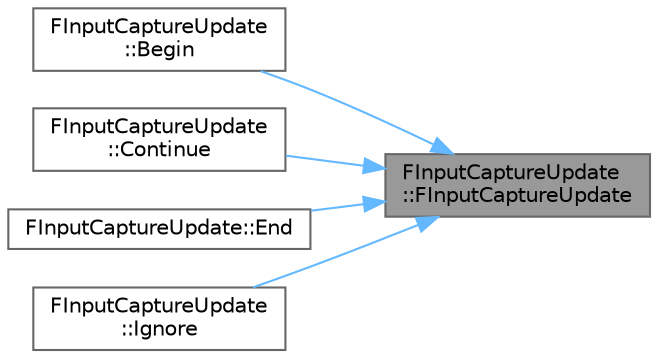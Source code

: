 digraph "FInputCaptureUpdate::FInputCaptureUpdate"
{
 // INTERACTIVE_SVG=YES
 // LATEX_PDF_SIZE
  bgcolor="transparent";
  edge [fontname=Helvetica,fontsize=10,labelfontname=Helvetica,labelfontsize=10];
  node [fontname=Helvetica,fontsize=10,shape=box,height=0.2,width=0.4];
  rankdir="RL";
  Node1 [id="Node000001",label="FInputCaptureUpdate\l::FInputCaptureUpdate",height=0.2,width=0.4,color="gray40", fillcolor="grey60", style="filled", fontcolor="black",tooltip=" "];
  Node1 -> Node2 [id="edge1_Node000001_Node000002",dir="back",color="steelblue1",style="solid",tooltip=" "];
  Node2 [id="Node000002",label="FInputCaptureUpdate\l::Begin",height=0.2,width=0.4,color="grey40", fillcolor="white", style="filled",URL="$dc/d9b/structFInputCaptureUpdate.html#af3fa866982ec2c6ee3de2e03d9a5f011",tooltip="Create a begin-capturing instance of FInputCaptureUpdate."];
  Node1 -> Node3 [id="edge2_Node000001_Node000003",dir="back",color="steelblue1",style="solid",tooltip=" "];
  Node3 [id="Node000003",label="FInputCaptureUpdate\l::Continue",height=0.2,width=0.4,color="grey40", fillcolor="white", style="filled",URL="$dc/d9b/structFInputCaptureUpdate.html#ac6827e4a5f3a0f8e5b1c8715b9d89a13",tooltip="Create a default continue-capturing instance of FInputCaptureUpdate."];
  Node1 -> Node4 [id="edge3_Node000001_Node000004",dir="back",color="steelblue1",style="solid",tooltip=" "];
  Node4 [id="Node000004",label="FInputCaptureUpdate::End",height=0.2,width=0.4,color="grey40", fillcolor="white", style="filled",URL="$dc/d9b/structFInputCaptureUpdate.html#aae506dd41690d3d967d50bc829f2ad01",tooltip="Create a default end-capturing instance of FInputCaptureUpdate."];
  Node1 -> Node5 [id="edge4_Node000001_Node000005",dir="back",color="steelblue1",style="solid",tooltip=" "];
  Node5 [id="Node000005",label="FInputCaptureUpdate\l::Ignore",height=0.2,width=0.4,color="grey40", fillcolor="white", style="filled",URL="$dc/d9b/structFInputCaptureUpdate.html#a1cd6613ab496dd265eae9ed82af26c08",tooltip="Create a default ignore-capturing instance of FInputCaptureUpdate."];
}
